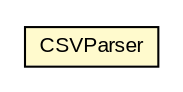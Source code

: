 #!/usr/local/bin/dot
#
# Class diagram 
# Generated by UMLGraph version 5.1 (http://www.umlgraph.org/)
#

digraph G {
	edge [fontname="arial",fontsize=10,labelfontname="arial",labelfontsize=10];
	node [fontname="arial",fontsize=10,shape=plaintext];
	nodesep=0.25;
	ranksep=0.5;
	// au.com.bytecode.opencsv.CSVParser
	c857 [label=<<table title="au.com.bytecode.opencsv.CSVParser" border="0" cellborder="1" cellspacing="0" cellpadding="2" port="p" bgcolor="lemonChiffon" href="./CSVParser.html">
		<tr><td><table border="0" cellspacing="0" cellpadding="1">
<tr><td align="center" balign="center"> CSVParser </td></tr>
		</table></td></tr>
		</table>>, fontname="arial", fontcolor="black", fontsize=10.0];
}

